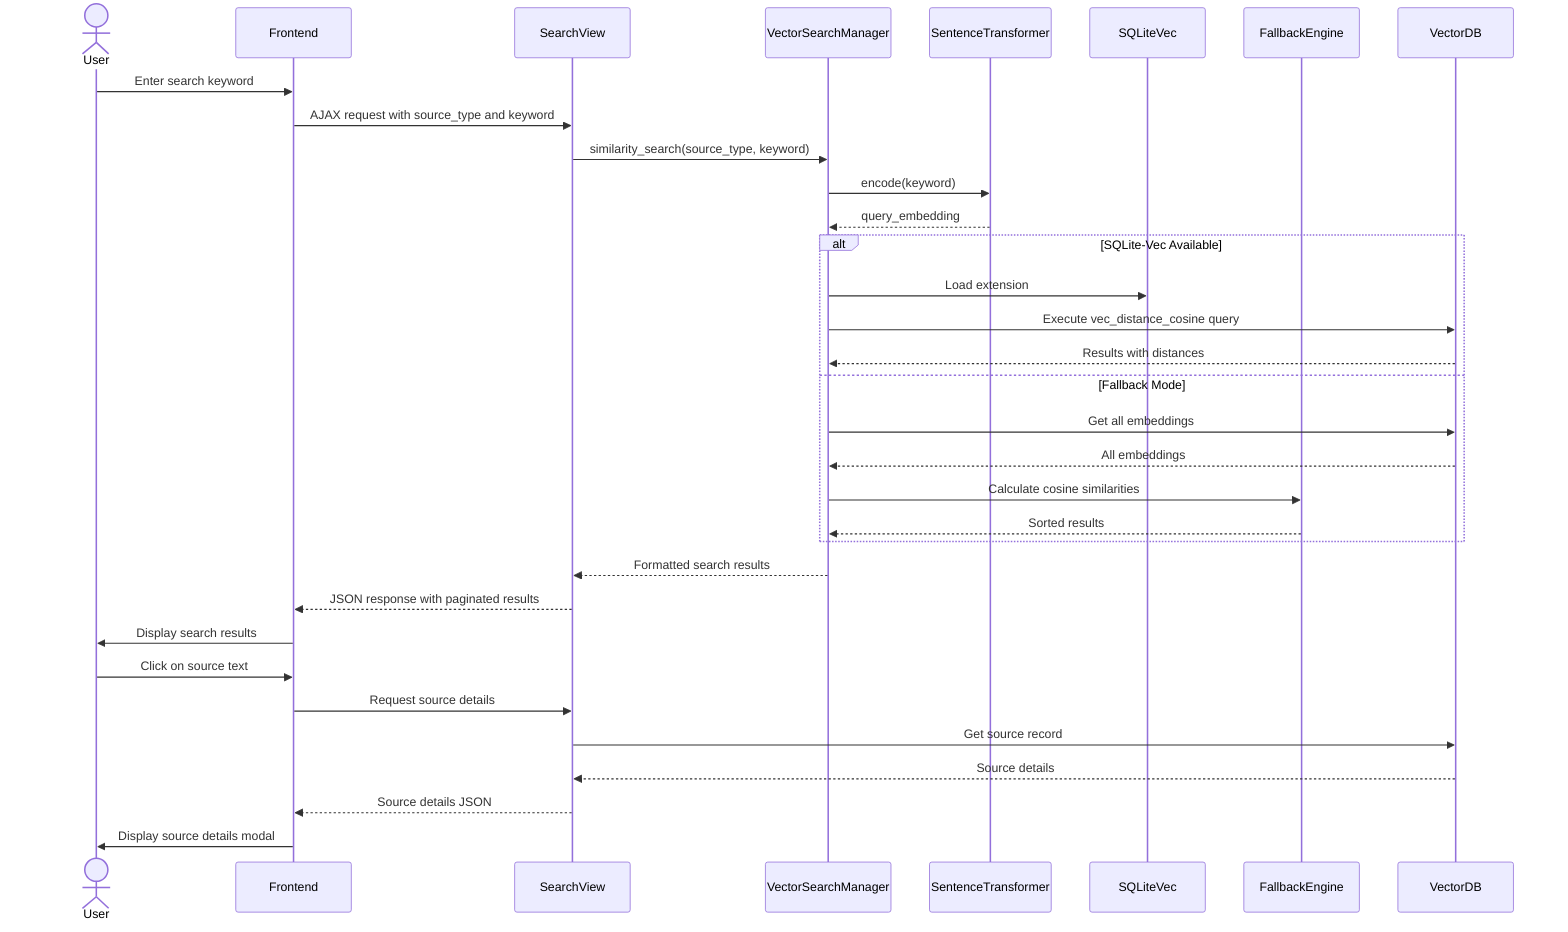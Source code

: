 sequenceDiagram
    actor User
    participant Frontend
    participant SearchView
    participant VectorSearchManager
    participant SentenceTransformer
    participant SQLiteVec
    participant FallbackEngine
    participant VectorDB
    
    User->>Frontend: Enter search keyword
    Frontend->>SearchView: AJAX request with source_type and keyword
    SearchView->>VectorSearchManager: similarity_search(source_type, keyword)
    VectorSearchManager->>SentenceTransformer: encode(keyword)
    SentenceTransformer-->>VectorSearchManager: query_embedding
    
    alt SQLite-Vec Available
        VectorSearchManager->>SQLiteVec: Load extension
        VectorSearchManager->>VectorDB: Execute vec_distance_cosine query
        VectorDB-->>VectorSearchManager: Results with distances
    else Fallback Mode
        VectorSearchManager->>VectorDB: Get all embeddings
        VectorDB-->>VectorSearchManager: All embeddings
        VectorSearchManager->>FallbackEngine: Calculate cosine similarities
        FallbackEngine-->>VectorSearchManager: Sorted results
    end
    
    VectorSearchManager-->>SearchView: Formatted search results
    SearchView-->>Frontend: JSON response with paginated results
    Frontend->>User: Display search results
    
    User->>Frontend: Click on source text
    Frontend->>SearchView: Request source details
    SearchView->>VectorDB: Get source record
    VectorDB-->>SearchView: Source details
    SearchView-->>Frontend: Source details JSON
    Frontend->>User: Display source details modal
